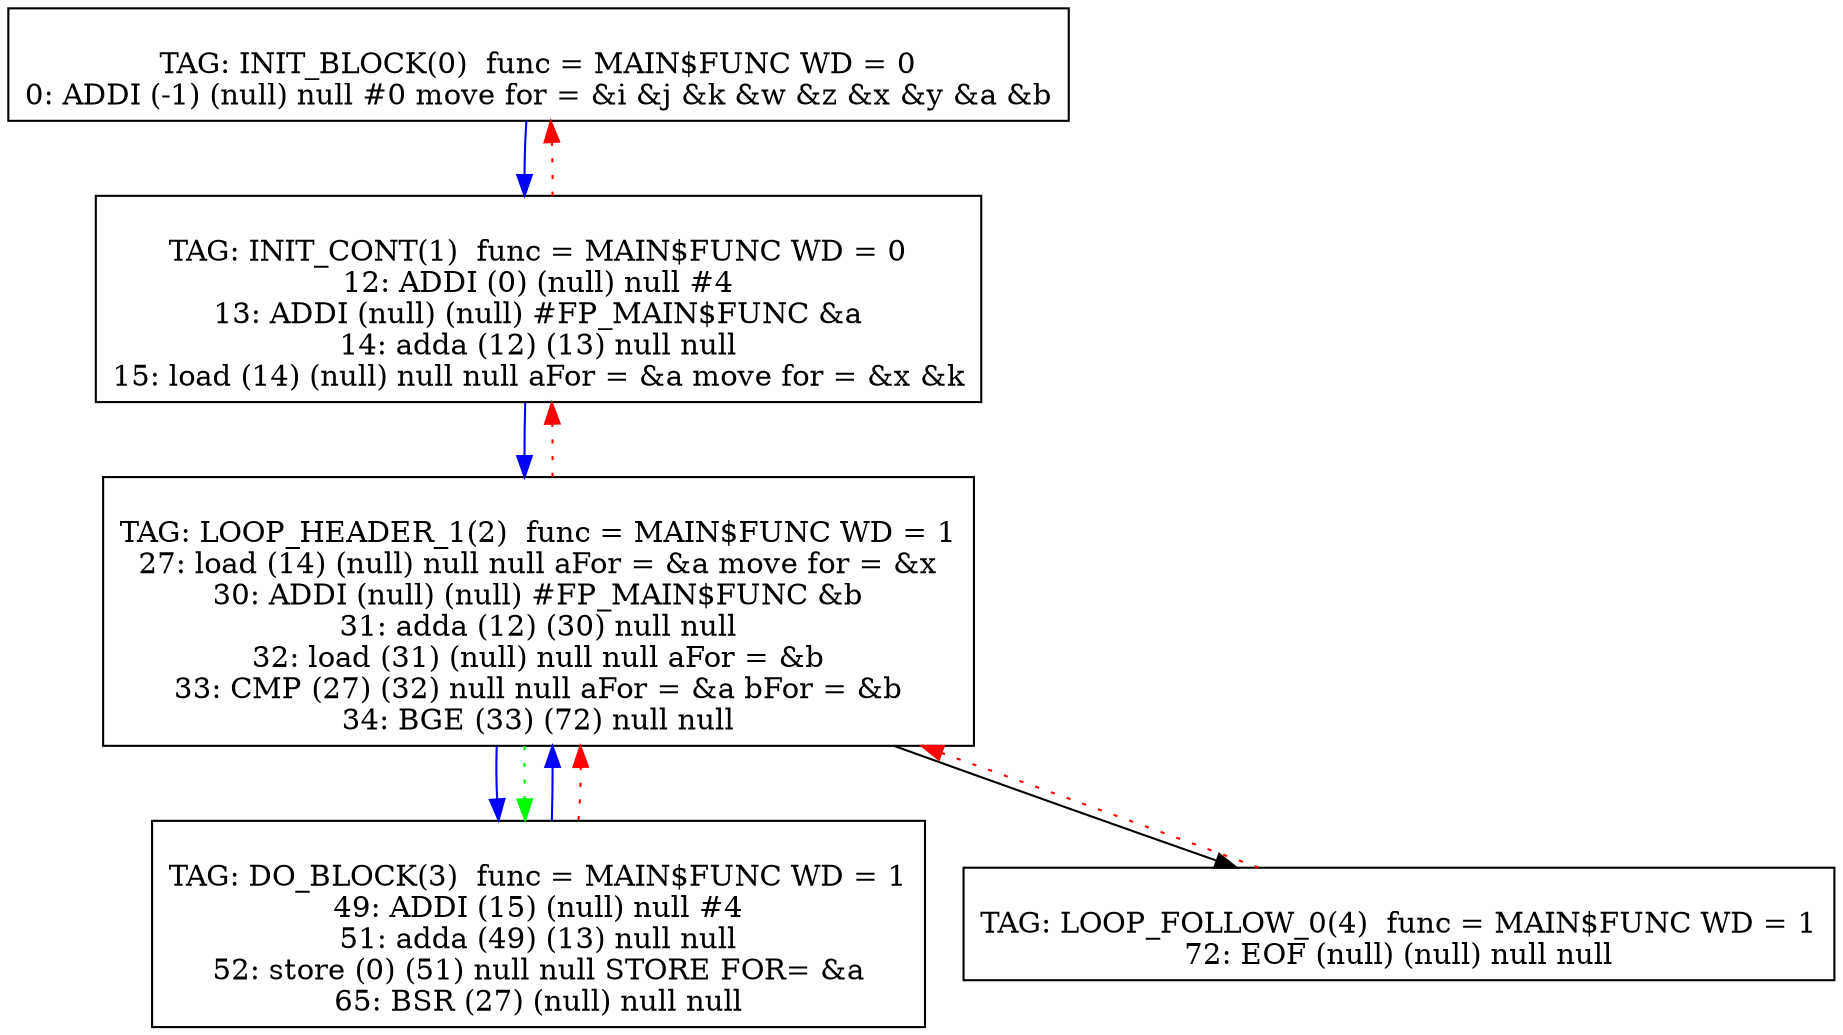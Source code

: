 digraph {
0[label="
TAG: INIT_BLOCK(0)  func = MAIN$FUNC WD = 0
0: ADDI (-1) (null) null #0 move for = &i &j &k &w &z &x &y &a &b
"];
0[shape=box];
0 -> 1[color=blue]
1[label="
TAG: INIT_CONT(1)  func = MAIN$FUNC WD = 0
12: ADDI (0) (null) null #4
13: ADDI (null) (null) #FP_MAIN$FUNC &a
14: adda (12) (13) null null
15: load (14) (null) null null aFor = &a move for = &x &k
"];
1[shape=box];
1 -> 2[color=blue]
1 -> 0[color=red][style=dotted]
2[label="
TAG: LOOP_HEADER_1(2)  func = MAIN$FUNC WD = 1
27: load (14) (null) null null aFor = &a move for = &x
30: ADDI (null) (null) #FP_MAIN$FUNC &b
31: adda (12) (30) null null
32: load (31) (null) null null aFor = &b
33: CMP (27) (32) null null aFor = &a bFor = &b
34: BGE (33) (72) null null
"];
2[shape=box];
2 -> 3[color=blue]
2 -> 4[color=black]
2 -> 1[color=red][style=dotted]
2 -> 3[color=green][style=dotted]
3[label="
TAG: DO_BLOCK(3)  func = MAIN$FUNC WD = 1
49: ADDI (15) (null) null #4
51: adda (49) (13) null null
52: store (0) (51) null null STORE FOR= &a
65: BSR (27) (null) null null
"];
3[shape=box];
3 -> 2[color=blue]
3 -> 2[color=red][style=dotted]
4[label="
TAG: LOOP_FOLLOW_0(4)  func = MAIN$FUNC WD = 1
72: EOF (null) (null) null null
"];
4[shape=box];
4 -> 2[color=red][style=dotted]
}